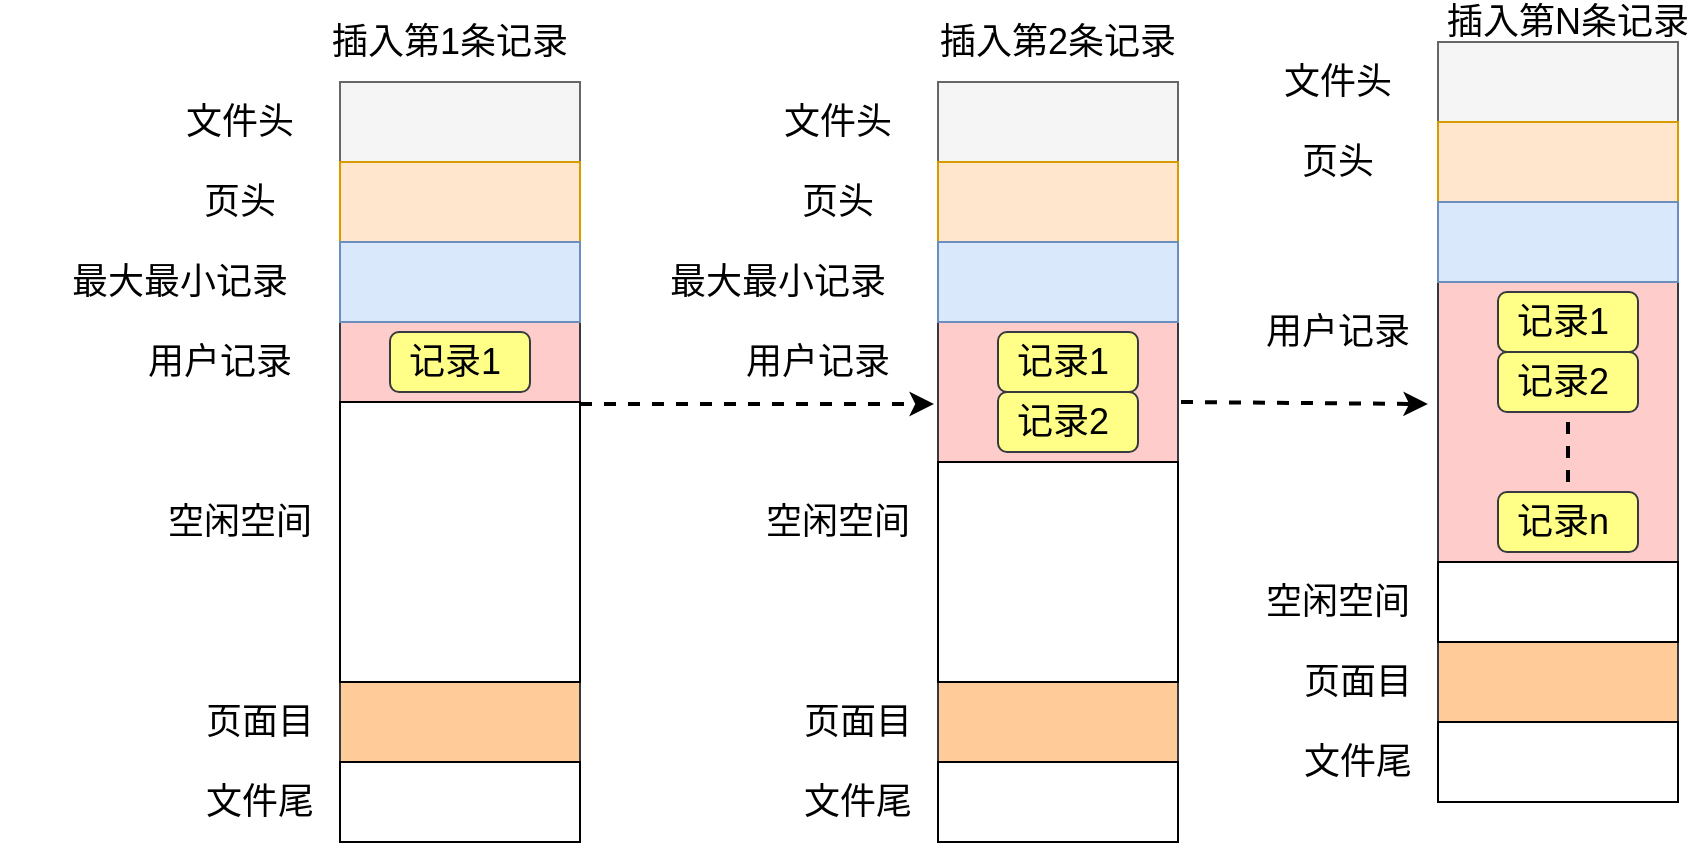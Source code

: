 <mxfile version="13.1.1" type="device"><diagram id="fuBGaHv28M45mBWcS-BE" name="第 1 页"><mxGraphModel dx="1620" dy="441" grid="1" gridSize="10" guides="1" tooltips="1" connect="1" arrows="1" fold="1" page="1" pageScale="1" pageWidth="827" pageHeight="1169" math="0" shadow="0"><root><mxCell id="0"/><mxCell id="1" parent="0"/><mxCell id="1wFYWyxG8wGYLaYv4Zkj-2" value="" style="rounded=0;whiteSpace=wrap;html=1;fillColor=#f5f5f5;strokeColor=#666666;fontColor=#333333;fontSize=18;" vertex="1" parent="1"><mxGeometry x="140" y="70" width="120" height="40" as="geometry"/></mxCell><mxCell id="1wFYWyxG8wGYLaYv4Zkj-3" value="" style="rounded=0;whiteSpace=wrap;html=1;fillColor=#ffe6cc;strokeColor=#d79b00;fontSize=18;" vertex="1" parent="1"><mxGeometry x="140" y="110" width="120" height="40" as="geometry"/></mxCell><mxCell id="1wFYWyxG8wGYLaYv4Zkj-4" value="" style="rounded=0;whiteSpace=wrap;html=1;fillColor=#ffcccc;strokeColor=#36393d;fontSize=18;" vertex="1" parent="1"><mxGeometry x="140" y="190" width="120" height="40" as="geometry"/></mxCell><mxCell id="1wFYWyxG8wGYLaYv4Zkj-5" value="" style="rounded=0;whiteSpace=wrap;html=1;fillColor=#ffcc99;strokeColor=#36393d;fontSize=18;" vertex="1" parent="1"><mxGeometry x="140" y="370" width="120" height="40" as="geometry"/></mxCell><mxCell id="1wFYWyxG8wGYLaYv4Zkj-6" value="" style="rounded=0;whiteSpace=wrap;html=1;fillColor=#dae8fc;strokeColor=#6c8ebf;fontSize=18;" vertex="1" parent="1"><mxGeometry x="140" y="150" width="120" height="40" as="geometry"/></mxCell><mxCell id="1wFYWyxG8wGYLaYv4Zkj-7" value="文件头" style="text;html=1;strokeColor=none;fillColor=none;align=center;verticalAlign=middle;whiteSpace=wrap;rounded=0;fontSize=18;" vertex="1" parent="1"><mxGeometry x="50" y="80" width="80" height="20" as="geometry"/></mxCell><mxCell id="1wFYWyxG8wGYLaYv4Zkj-8" value="页头" style="text;html=1;strokeColor=none;fillColor=none;align=center;verticalAlign=middle;whiteSpace=wrap;rounded=0;fontSize=18;" vertex="1" parent="1"><mxGeometry x="60" y="120" width="60" height="20" as="geometry"/></mxCell><mxCell id="1wFYWyxG8wGYLaYv4Zkj-9" value="最大最小记录" style="text;html=1;strokeColor=none;fillColor=none;align=center;verticalAlign=middle;whiteSpace=wrap;rounded=0;fontSize=18;" vertex="1" parent="1"><mxGeometry x="-30" y="160" width="180" height="20" as="geometry"/></mxCell><mxCell id="1wFYWyxG8wGYLaYv4Zkj-11" value="页面目" style="text;html=1;strokeColor=none;fillColor=none;align=center;verticalAlign=middle;whiteSpace=wrap;rounded=0;fontSize=18;" vertex="1" parent="1"><mxGeometry x="60" y="380" width="80" height="20" as="geometry"/></mxCell><mxCell id="1wFYWyxG8wGYLaYv4Zkj-12" value="" style="rounded=0;whiteSpace=wrap;html=1;fontSize=18;" vertex="1" parent="1"><mxGeometry x="140" y="410" width="120" height="40" as="geometry"/></mxCell><mxCell id="1wFYWyxG8wGYLaYv4Zkj-13" value="文件尾" style="text;html=1;strokeColor=none;fillColor=none;align=center;verticalAlign=middle;whiteSpace=wrap;rounded=0;fontSize=18;" vertex="1" parent="1"><mxGeometry x="60" y="420" width="80" height="20" as="geometry"/></mxCell><mxCell id="1wFYWyxG8wGYLaYv4Zkj-16" value="空闲空间" style="text;html=1;strokeColor=none;fillColor=none;align=center;verticalAlign=middle;whiteSpace=wrap;rounded=0;fontSize=18;" vertex="1" parent="1"><mxGeometry x="50" y="280" width="80" height="20" as="geometry"/></mxCell><mxCell id="1wFYWyxG8wGYLaYv4Zkj-43" value="用户记录" style="text;html=1;strokeColor=none;fillColor=none;align=center;verticalAlign=middle;whiteSpace=wrap;rounded=0;fontSize=18;" vertex="1" parent="1"><mxGeometry x="-10" y="200" width="180" height="20" as="geometry"/></mxCell><mxCell id="1wFYWyxG8wGYLaYv4Zkj-44" value="" style="rounded=0;whiteSpace=wrap;html=1;fontSize=18;" vertex="1" parent="1"><mxGeometry x="140" y="230" width="120" height="140" as="geometry"/></mxCell><mxCell id="1wFYWyxG8wGYLaYv4Zkj-47" value="" style="rounded=0;whiteSpace=wrap;html=1;fillColor=#f5f5f5;strokeColor=#666666;fontColor=#333333;fontSize=18;" vertex="1" parent="1"><mxGeometry x="439" y="70" width="120" height="40" as="geometry"/></mxCell><mxCell id="1wFYWyxG8wGYLaYv4Zkj-48" value="" style="rounded=0;whiteSpace=wrap;html=1;fillColor=#ffe6cc;strokeColor=#d79b00;fontSize=18;" vertex="1" parent="1"><mxGeometry x="439" y="110" width="120" height="40" as="geometry"/></mxCell><mxCell id="1wFYWyxG8wGYLaYv4Zkj-49" value="" style="rounded=0;whiteSpace=wrap;html=1;fillColor=#ffcccc;strokeColor=#36393d;fontSize=18;" vertex="1" parent="1"><mxGeometry x="439" y="190" width="120" height="70" as="geometry"/></mxCell><mxCell id="1wFYWyxG8wGYLaYv4Zkj-50" value="" style="rounded=0;whiteSpace=wrap;html=1;fillColor=#ffcc99;strokeColor=#36393d;fontSize=18;" vertex="1" parent="1"><mxGeometry x="439" y="370" width="120" height="40" as="geometry"/></mxCell><mxCell id="1wFYWyxG8wGYLaYv4Zkj-51" value="" style="rounded=0;whiteSpace=wrap;html=1;fillColor=#dae8fc;strokeColor=#6c8ebf;fontSize=18;" vertex="1" parent="1"><mxGeometry x="439" y="150" width="120" height="40" as="geometry"/></mxCell><mxCell id="1wFYWyxG8wGYLaYv4Zkj-52" value="文件头" style="text;html=1;strokeColor=none;fillColor=none;align=center;verticalAlign=middle;whiteSpace=wrap;rounded=0;fontSize=18;" vertex="1" parent="1"><mxGeometry x="349" y="80" width="80" height="20" as="geometry"/></mxCell><mxCell id="1wFYWyxG8wGYLaYv4Zkj-53" value="页头" style="text;html=1;strokeColor=none;fillColor=none;align=center;verticalAlign=middle;whiteSpace=wrap;rounded=0;fontSize=18;" vertex="1" parent="1"><mxGeometry x="359" y="120" width="60" height="20" as="geometry"/></mxCell><mxCell id="1wFYWyxG8wGYLaYv4Zkj-54" value="最大最小记录" style="text;html=1;strokeColor=none;fillColor=none;align=center;verticalAlign=middle;whiteSpace=wrap;rounded=0;fontSize=18;" vertex="1" parent="1"><mxGeometry x="269" y="160" width="180" height="20" as="geometry"/></mxCell><mxCell id="1wFYWyxG8wGYLaYv4Zkj-55" value="页面目" style="text;html=1;strokeColor=none;fillColor=none;align=center;verticalAlign=middle;whiteSpace=wrap;rounded=0;fontSize=18;" vertex="1" parent="1"><mxGeometry x="359" y="380" width="80" height="20" as="geometry"/></mxCell><mxCell id="1wFYWyxG8wGYLaYv4Zkj-56" value="" style="rounded=0;whiteSpace=wrap;html=1;fontSize=18;" vertex="1" parent="1"><mxGeometry x="439" y="410" width="120" height="40" as="geometry"/></mxCell><mxCell id="1wFYWyxG8wGYLaYv4Zkj-57" value="文件尾" style="text;html=1;strokeColor=none;fillColor=none;align=center;verticalAlign=middle;whiteSpace=wrap;rounded=0;fontSize=18;" vertex="1" parent="1"><mxGeometry x="359" y="420" width="80" height="20" as="geometry"/></mxCell><mxCell id="1wFYWyxG8wGYLaYv4Zkj-58" value="空闲空间" style="text;html=1;strokeColor=none;fillColor=none;align=center;verticalAlign=middle;whiteSpace=wrap;rounded=0;fontSize=18;" vertex="1" parent="1"><mxGeometry x="349" y="280" width="80" height="20" as="geometry"/></mxCell><mxCell id="1wFYWyxG8wGYLaYv4Zkj-59" value="用户记录" style="text;html=1;strokeColor=none;fillColor=none;align=center;verticalAlign=middle;whiteSpace=wrap;rounded=0;fontSize=18;" vertex="1" parent="1"><mxGeometry x="289" y="200" width="180" height="20" as="geometry"/></mxCell><mxCell id="1wFYWyxG8wGYLaYv4Zkj-60" value="" style="rounded=0;whiteSpace=wrap;html=1;fontSize=18;" vertex="1" parent="1"><mxGeometry x="439" y="260" width="120" height="110" as="geometry"/></mxCell><mxCell id="1wFYWyxG8wGYLaYv4Zkj-61" value="记录1&amp;nbsp;" style="rounded=1;whiteSpace=wrap;html=1;fontSize=18;fillColor=#ffff88;strokeColor=#36393d;" vertex="1" parent="1"><mxGeometry x="165" y="195" width="70" height="30" as="geometry"/></mxCell><mxCell id="1wFYWyxG8wGYLaYv4Zkj-63" value="记录1&amp;nbsp;" style="rounded=1;whiteSpace=wrap;html=1;fontSize=18;fillColor=#ffff88;strokeColor=#36393d;" vertex="1" parent="1"><mxGeometry x="469" y="195" width="70" height="30" as="geometry"/></mxCell><mxCell id="1wFYWyxG8wGYLaYv4Zkj-64" value="记录2&amp;nbsp;" style="rounded=1;whiteSpace=wrap;html=1;fontSize=18;fillColor=#ffff88;strokeColor=#36393d;" vertex="1" parent="1"><mxGeometry x="469" y="225" width="70" height="30" as="geometry"/></mxCell><mxCell id="1wFYWyxG8wGYLaYv4Zkj-65" value="" style="rounded=0;whiteSpace=wrap;html=1;fillColor=#f5f5f5;strokeColor=#666666;fontColor=#333333;fontSize=18;" vertex="1" parent="1"><mxGeometry x="689" y="50" width="120" height="40" as="geometry"/></mxCell><mxCell id="1wFYWyxG8wGYLaYv4Zkj-66" value="" style="rounded=0;whiteSpace=wrap;html=1;fillColor=#ffe6cc;strokeColor=#d79b00;fontSize=18;" vertex="1" parent="1"><mxGeometry x="689" y="90" width="120" height="40" as="geometry"/></mxCell><mxCell id="1wFYWyxG8wGYLaYv4Zkj-67" value="" style="rounded=0;whiteSpace=wrap;html=1;fillColor=#ffcccc;strokeColor=#36393d;fontSize=18;" vertex="1" parent="1"><mxGeometry x="689" y="170" width="120" height="140" as="geometry"/></mxCell><mxCell id="1wFYWyxG8wGYLaYv4Zkj-68" value="" style="rounded=0;whiteSpace=wrap;html=1;fillColor=#ffcc99;strokeColor=#36393d;fontSize=18;" vertex="1" parent="1"><mxGeometry x="689" y="350" width="120" height="40" as="geometry"/></mxCell><mxCell id="1wFYWyxG8wGYLaYv4Zkj-69" value="" style="rounded=0;whiteSpace=wrap;html=1;fillColor=#dae8fc;strokeColor=#6c8ebf;fontSize=18;" vertex="1" parent="1"><mxGeometry x="689" y="130" width="120" height="40" as="geometry"/></mxCell><mxCell id="1wFYWyxG8wGYLaYv4Zkj-70" value="文件头" style="text;html=1;strokeColor=none;fillColor=none;align=center;verticalAlign=middle;whiteSpace=wrap;rounded=0;fontSize=18;" vertex="1" parent="1"><mxGeometry x="599" y="60" width="80" height="20" as="geometry"/></mxCell><mxCell id="1wFYWyxG8wGYLaYv4Zkj-71" value="页头" style="text;html=1;strokeColor=none;fillColor=none;align=center;verticalAlign=middle;whiteSpace=wrap;rounded=0;fontSize=18;" vertex="1" parent="1"><mxGeometry x="609" y="100" width="60" height="20" as="geometry"/></mxCell><mxCell id="1wFYWyxG8wGYLaYv4Zkj-72" value="页面目" style="text;html=1;strokeColor=none;fillColor=none;align=center;verticalAlign=middle;whiteSpace=wrap;rounded=0;fontSize=18;" vertex="1" parent="1"><mxGeometry x="609" y="360" width="80" height="20" as="geometry"/></mxCell><mxCell id="1wFYWyxG8wGYLaYv4Zkj-73" value="" style="rounded=0;whiteSpace=wrap;html=1;fontSize=18;" vertex="1" parent="1"><mxGeometry x="689" y="390" width="120" height="40" as="geometry"/></mxCell><mxCell id="1wFYWyxG8wGYLaYv4Zkj-74" value="文件尾" style="text;html=1;strokeColor=none;fillColor=none;align=center;verticalAlign=middle;whiteSpace=wrap;rounded=0;fontSize=18;" vertex="1" parent="1"><mxGeometry x="609" y="400" width="80" height="20" as="geometry"/></mxCell><mxCell id="1wFYWyxG8wGYLaYv4Zkj-75" value="空闲空间" style="text;html=1;strokeColor=none;fillColor=none;align=center;verticalAlign=middle;whiteSpace=wrap;rounded=0;fontSize=18;" vertex="1" parent="1"><mxGeometry x="599" y="300" width="80" height="60" as="geometry"/></mxCell><mxCell id="1wFYWyxG8wGYLaYv4Zkj-76" value="用户记录" style="text;html=1;strokeColor=none;fillColor=none;align=center;verticalAlign=middle;whiteSpace=wrap;rounded=0;fontSize=18;" vertex="1" parent="1"><mxGeometry x="549" y="185" width="180" height="20" as="geometry"/></mxCell><mxCell id="1wFYWyxG8wGYLaYv4Zkj-77" value="" style="rounded=0;whiteSpace=wrap;html=1;fontSize=18;" vertex="1" parent="1"><mxGeometry x="689" y="310" width="120" height="40" as="geometry"/></mxCell><mxCell id="1wFYWyxG8wGYLaYv4Zkj-78" value="记录1&amp;nbsp;" style="rounded=1;whiteSpace=wrap;html=1;fontSize=18;fillColor=#ffff88;strokeColor=#36393d;" vertex="1" parent="1"><mxGeometry x="719" y="175" width="70" height="30" as="geometry"/></mxCell><mxCell id="1wFYWyxG8wGYLaYv4Zkj-79" value="记录2&amp;nbsp;" style="rounded=1;whiteSpace=wrap;html=1;fontSize=18;fillColor=#ffff88;strokeColor=#36393d;" vertex="1" parent="1"><mxGeometry x="719" y="205" width="70" height="30" as="geometry"/></mxCell><mxCell id="1wFYWyxG8wGYLaYv4Zkj-80" value="记录n&amp;nbsp;" style="rounded=1;whiteSpace=wrap;html=1;fontSize=18;fillColor=#ffff88;strokeColor=#36393d;" vertex="1" parent="1"><mxGeometry x="719" y="275" width="70" height="30" as="geometry"/></mxCell><mxCell id="1wFYWyxG8wGYLaYv4Zkj-81" value="" style="endArrow=none;html=1;dashed=1;strokeWidth=2;fontSize=18;entryX=0.5;entryY=1;entryDx=0;entryDy=0;" edge="1" parent="1" target="1wFYWyxG8wGYLaYv4Zkj-79"><mxGeometry width="50" height="50" relative="1" as="geometry"><mxPoint x="754" y="270" as="sourcePoint"/><mxPoint x="800" y="250" as="targetPoint"/></mxGeometry></mxCell><mxCell id="1wFYWyxG8wGYLaYv4Zkj-82" value="插入第1条记录" style="text;html=1;strokeColor=none;fillColor=none;align=center;verticalAlign=middle;whiteSpace=wrap;rounded=0;fontSize=18;" vertex="1" parent="1"><mxGeometry x="130" y="40" width="130" height="20" as="geometry"/></mxCell><mxCell id="1wFYWyxG8wGYLaYv4Zkj-83" value="插入第2条记录" style="text;html=1;strokeColor=none;fillColor=none;align=center;verticalAlign=middle;whiteSpace=wrap;rounded=0;fontSize=18;" vertex="1" parent="1"><mxGeometry x="434" y="40" width="130" height="20" as="geometry"/></mxCell><mxCell id="1wFYWyxG8wGYLaYv4Zkj-84" value="插入第N条记录" style="text;html=1;strokeColor=none;fillColor=none;align=center;verticalAlign=middle;whiteSpace=wrap;rounded=0;fontSize=18;" vertex="1" parent="1"><mxGeometry x="689" y="30" width="130" height="20" as="geometry"/></mxCell><mxCell id="1wFYWyxG8wGYLaYv4Zkj-85" value="" style="endArrow=classic;html=1;dashed=1;strokeWidth=2;fontSize=18;exitX=1;exitY=0;exitDx=0;exitDy=0;" edge="1" parent="1"><mxGeometry width="50" height="50" relative="1" as="geometry"><mxPoint x="260" y="231" as="sourcePoint"/><mxPoint x="437" y="231" as="targetPoint"/></mxGeometry></mxCell><mxCell id="1wFYWyxG8wGYLaYv4Zkj-86" value="" style="endArrow=classic;html=1;dashed=1;strokeWidth=2;fontSize=18;exitX=1;exitY=0;exitDx=0;exitDy=0;entryX=-0.042;entryY=0.436;entryDx=0;entryDy=0;entryPerimeter=0;" edge="1" parent="1" target="1wFYWyxG8wGYLaYv4Zkj-67"><mxGeometry width="50" height="50" relative="1" as="geometry"><mxPoint x="560.5" y="230" as="sourcePoint"/><mxPoint x="737.5" y="230" as="targetPoint"/></mxGeometry></mxCell></root></mxGraphModel></diagram></mxfile>